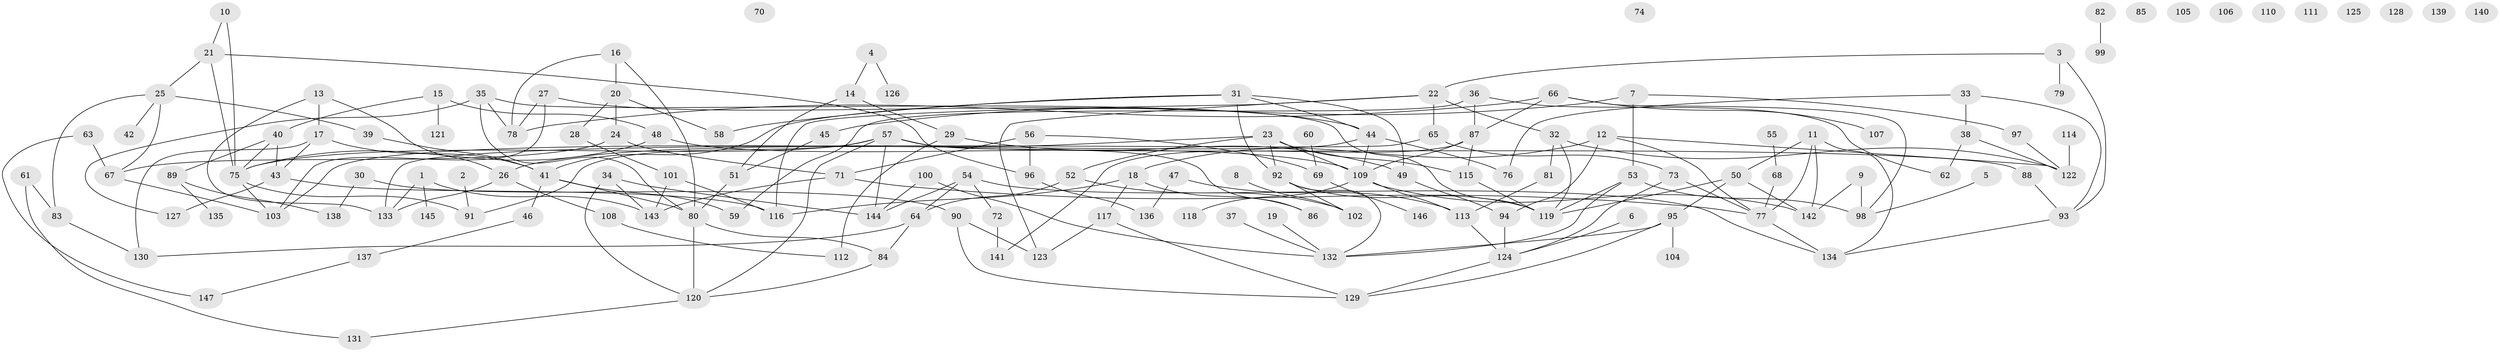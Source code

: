 // coarse degree distribution, {3: 0.2717391304347826, 5: 0.05434782608695652, 2: 0.20652173913043478, 7: 0.05434782608695652, 12: 0.010869565217391304, 4: 0.17391304347826086, 9: 0.010869565217391304, 8: 0.021739130434782608, 6: 0.03260869565217391, 1: 0.15217391304347827, 10: 0.010869565217391304}
// Generated by graph-tools (version 1.1) at 2025/47/03/04/25 22:47:55]
// undirected, 147 vertices, 206 edges
graph export_dot {
  node [color=gray90,style=filled];
  1;
  2;
  3;
  4;
  5;
  6;
  7;
  8;
  9;
  10;
  11;
  12;
  13;
  14;
  15;
  16;
  17;
  18;
  19;
  20;
  21;
  22;
  23;
  24;
  25;
  26;
  27;
  28;
  29;
  30;
  31;
  32;
  33;
  34;
  35;
  36;
  37;
  38;
  39;
  40;
  41;
  42;
  43;
  44;
  45;
  46;
  47;
  48;
  49;
  50;
  51;
  52;
  53;
  54;
  55;
  56;
  57;
  58;
  59;
  60;
  61;
  62;
  63;
  64;
  65;
  66;
  67;
  68;
  69;
  70;
  71;
  72;
  73;
  74;
  75;
  76;
  77;
  78;
  79;
  80;
  81;
  82;
  83;
  84;
  85;
  86;
  87;
  88;
  89;
  90;
  91;
  92;
  93;
  94;
  95;
  96;
  97;
  98;
  99;
  100;
  101;
  102;
  103;
  104;
  105;
  106;
  107;
  108;
  109;
  110;
  111;
  112;
  113;
  114;
  115;
  116;
  117;
  118;
  119;
  120;
  121;
  122;
  123;
  124;
  125;
  126;
  127;
  128;
  129;
  130;
  131;
  132;
  133;
  134;
  135;
  136;
  137;
  138;
  139;
  140;
  141;
  142;
  143;
  144;
  145;
  146;
  147;
  1 -- 133;
  1 -- 143;
  1 -- 145;
  2 -- 91;
  3 -- 22;
  3 -- 79;
  3 -- 93;
  4 -- 14;
  4 -- 126;
  5 -- 98;
  6 -- 124;
  7 -- 45;
  7 -- 53;
  7 -- 97;
  8 -- 102;
  9 -- 98;
  9 -- 142;
  10 -- 21;
  10 -- 75;
  11 -- 50;
  11 -- 77;
  11 -- 134;
  11 -- 142;
  12 -- 18;
  12 -- 77;
  12 -- 94;
  12 -- 122;
  13 -- 17;
  13 -- 26;
  13 -- 133;
  14 -- 29;
  14 -- 51;
  15 -- 40;
  15 -- 48;
  15 -- 121;
  16 -- 20;
  16 -- 78;
  16 -- 80;
  17 -- 41;
  17 -- 43;
  17 -- 130;
  18 -- 86;
  18 -- 116;
  18 -- 117;
  19 -- 132;
  20 -- 24;
  20 -- 28;
  20 -- 58;
  21 -- 25;
  21 -- 75;
  21 -- 96;
  22 -- 32;
  22 -- 65;
  22 -- 116;
  22 -- 123;
  23 -- 26;
  23 -- 52;
  23 -- 92;
  23 -- 109;
  23 -- 115;
  24 -- 67;
  24 -- 71;
  25 -- 39;
  25 -- 42;
  25 -- 67;
  25 -- 83;
  26 -- 108;
  26 -- 133;
  27 -- 44;
  27 -- 78;
  27 -- 103;
  28 -- 101;
  29 -- 49;
  29 -- 112;
  30 -- 90;
  30 -- 138;
  31 -- 41;
  31 -- 44;
  31 -- 49;
  31 -- 58;
  31 -- 92;
  32 -- 81;
  32 -- 119;
  32 -- 122;
  33 -- 38;
  33 -- 76;
  33 -- 93;
  34 -- 120;
  34 -- 143;
  34 -- 144;
  35 -- 78;
  35 -- 80;
  35 -- 119;
  35 -- 127;
  36 -- 59;
  36 -- 62;
  36 -- 87;
  37 -- 132;
  38 -- 62;
  38 -- 122;
  39 -- 41;
  40 -- 43;
  40 -- 75;
  40 -- 89;
  41 -- 46;
  41 -- 59;
  41 -- 80;
  43 -- 116;
  43 -- 127;
  44 -- 76;
  44 -- 103;
  44 -- 109;
  45 -- 51;
  46 -- 137;
  47 -- 113;
  47 -- 136;
  48 -- 75;
  48 -- 109;
  49 -- 94;
  50 -- 95;
  50 -- 119;
  50 -- 142;
  51 -- 80;
  52 -- 64;
  52 -- 102;
  53 -- 98;
  53 -- 119;
  53 -- 132;
  54 -- 64;
  54 -- 72;
  54 -- 134;
  54 -- 144;
  55 -- 68;
  56 -- 69;
  56 -- 71;
  56 -- 96;
  57 -- 75;
  57 -- 86;
  57 -- 88;
  57 -- 91;
  57 -- 120;
  57 -- 144;
  60 -- 69;
  61 -- 83;
  61 -- 131;
  63 -- 67;
  63 -- 147;
  64 -- 84;
  64 -- 130;
  65 -- 73;
  65 -- 133;
  66 -- 78;
  66 -- 87;
  66 -- 98;
  66 -- 107;
  67 -- 103;
  68 -- 77;
  69 -- 146;
  71 -- 77;
  71 -- 143;
  72 -- 141;
  73 -- 77;
  73 -- 124;
  75 -- 91;
  75 -- 103;
  77 -- 134;
  80 -- 84;
  80 -- 120;
  81 -- 113;
  82 -- 99;
  83 -- 130;
  84 -- 120;
  87 -- 109;
  87 -- 115;
  87 -- 141;
  88 -- 93;
  89 -- 135;
  89 -- 138;
  90 -- 123;
  90 -- 129;
  92 -- 102;
  92 -- 119;
  92 -- 132;
  93 -- 134;
  94 -- 124;
  95 -- 104;
  95 -- 129;
  95 -- 132;
  96 -- 136;
  97 -- 122;
  100 -- 132;
  100 -- 144;
  101 -- 116;
  101 -- 143;
  108 -- 112;
  109 -- 113;
  109 -- 118;
  109 -- 142;
  113 -- 124;
  114 -- 122;
  115 -- 119;
  117 -- 123;
  117 -- 129;
  120 -- 131;
  124 -- 129;
  137 -- 147;
}
